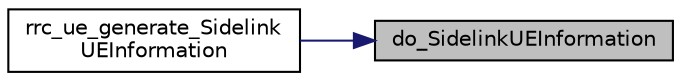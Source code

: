 digraph "do_SidelinkUEInformation"
{
 // LATEX_PDF_SIZE
  edge [fontname="Helvetica",fontsize="10",labelfontname="Helvetica",labelfontsize="10"];
  node [fontname="Helvetica",fontsize="10",shape=record];
  rankdir="RL";
  Node1 [label="do_SidelinkUEInformation",height=0.2,width=0.4,color="black", fillcolor="grey75", style="filled", fontcolor="black",tooltip="Generate an SidelinkUEInformation UL-DCCH-Message (UE)."];
  Node1 -> Node2 [dir="back",color="midnightblue",fontsize="10",style="solid",fontname="Helvetica"];
  Node2 [label="rrc_ue_generate_Sidelink\lUEInformation",height=0.2,width=0.4,color="black", fillcolor="white", style="filled",URL="$rrc__UE_8c.html#aafcff24db800ced4659da63e4c5bf53d",tooltip=" "];
}
